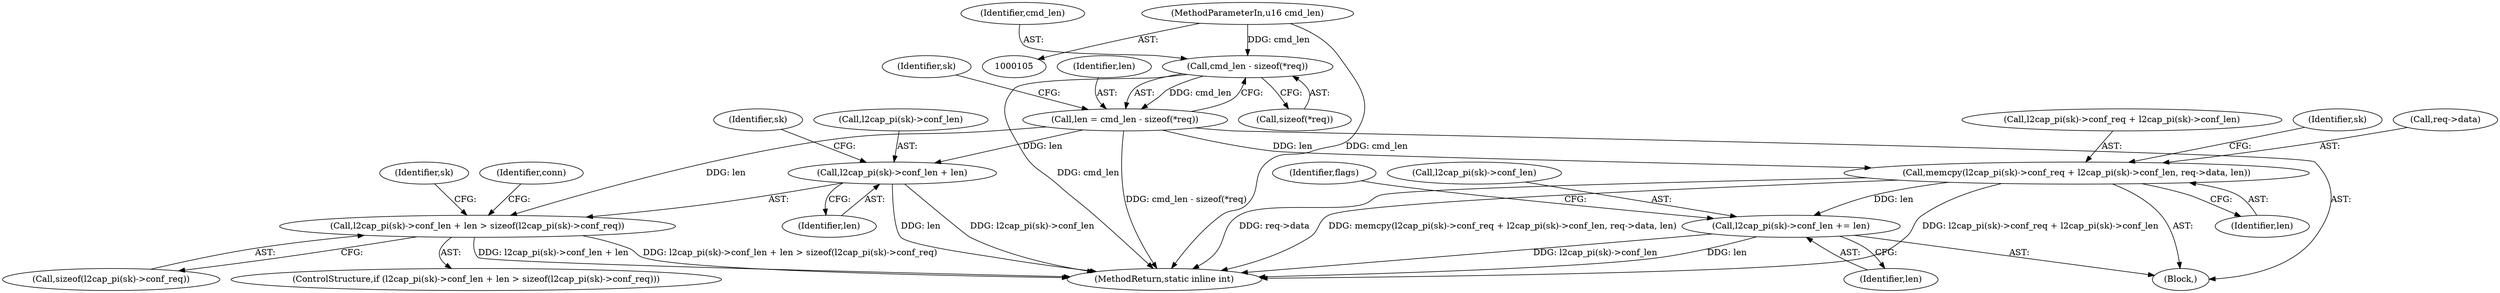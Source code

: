 digraph "0_linux_f2fcfcd670257236ebf2088bbdf26f6a8ef459fe_0@API" {
"1000161" [label="(Call,cmd_len - sizeof(*req))"];
"1000108" [label="(MethodParameterIn,u16 cmd_len)"];
"1000159" [label="(Call,len = cmd_len - sizeof(*req))"];
"1000167" [label="(Call,l2cap_pi(sk)->conf_len + len > sizeof(l2cap_pi(sk)->conf_req))"];
"1000168" [label="(Call,l2cap_pi(sk)->conf_len + len)"];
"1000193" [label="(Call,memcpy(l2cap_pi(sk)->conf_req + l2cap_pi(sk)->conf_len, req->data, len))"];
"1000207" [label="(Call,l2cap_pi(sk)->conf_len += len)"];
"1000162" [label="(Identifier,cmd_len)"];
"1000110" [label="(Block,)"];
"1000168" [label="(Call,l2cap_pi(sk)->conf_len + len)"];
"1000108" [label="(MethodParameterIn,u16 cmd_len)"];
"1000163" [label="(Call,sizeof(*req))"];
"1000173" [label="(Identifier,len)"];
"1000203" [label="(Call,req->data)"];
"1000161" [label="(Call,cmd_len - sizeof(*req))"];
"1000177" [label="(Identifier,sk)"];
"1000206" [label="(Identifier,len)"];
"1000160" [label="(Identifier,len)"];
"1000174" [label="(Call,sizeof(l2cap_pi(sk)->conf_req))"];
"1000169" [label="(Call,l2cap_pi(sk)->conf_len)"];
"1000197" [label="(Identifier,sk)"];
"1000193" [label="(Call,memcpy(l2cap_pi(sk)->conf_req + l2cap_pi(sk)->conf_len, req->data, len))"];
"1000207" [label="(Call,l2cap_pi(sk)->conf_len += len)"];
"1000304" [label="(MethodReturn,static inline int)"];
"1000212" [label="(Identifier,len)"];
"1000167" [label="(Call,l2cap_pi(sk)->conf_len + len > sizeof(l2cap_pi(sk)->conf_req))"];
"1000171" [label="(Identifier,sk)"];
"1000159" [label="(Call,len = cmd_len - sizeof(*req))"];
"1000166" [label="(ControlStructure,if (l2cap_pi(sk)->conf_len + len > sizeof(l2cap_pi(sk)->conf_req)))"];
"1000181" [label="(Identifier,conn)"];
"1000208" [label="(Call,l2cap_pi(sk)->conf_len)"];
"1000194" [label="(Call,l2cap_pi(sk)->conf_req + l2cap_pi(sk)->conf_len)"];
"1000210" [label="(Identifier,sk)"];
"1000215" [label="(Identifier,flags)"];
"1000161" -> "1000159"  [label="AST: "];
"1000161" -> "1000163"  [label="CFG: "];
"1000162" -> "1000161"  [label="AST: "];
"1000163" -> "1000161"  [label="AST: "];
"1000159" -> "1000161"  [label="CFG: "];
"1000161" -> "1000304"  [label="DDG: cmd_len"];
"1000161" -> "1000159"  [label="DDG: cmd_len"];
"1000108" -> "1000161"  [label="DDG: cmd_len"];
"1000108" -> "1000105"  [label="AST: "];
"1000108" -> "1000304"  [label="DDG: cmd_len"];
"1000159" -> "1000110"  [label="AST: "];
"1000160" -> "1000159"  [label="AST: "];
"1000171" -> "1000159"  [label="CFG: "];
"1000159" -> "1000304"  [label="DDG: cmd_len - sizeof(*req)"];
"1000159" -> "1000167"  [label="DDG: len"];
"1000159" -> "1000168"  [label="DDG: len"];
"1000159" -> "1000193"  [label="DDG: len"];
"1000167" -> "1000166"  [label="AST: "];
"1000167" -> "1000174"  [label="CFG: "];
"1000168" -> "1000167"  [label="AST: "];
"1000174" -> "1000167"  [label="AST: "];
"1000181" -> "1000167"  [label="CFG: "];
"1000197" -> "1000167"  [label="CFG: "];
"1000167" -> "1000304"  [label="DDG: l2cap_pi(sk)->conf_len + len"];
"1000167" -> "1000304"  [label="DDG: l2cap_pi(sk)->conf_len + len > sizeof(l2cap_pi(sk)->conf_req)"];
"1000168" -> "1000173"  [label="CFG: "];
"1000169" -> "1000168"  [label="AST: "];
"1000173" -> "1000168"  [label="AST: "];
"1000177" -> "1000168"  [label="CFG: "];
"1000168" -> "1000304"  [label="DDG: l2cap_pi(sk)->conf_len"];
"1000168" -> "1000304"  [label="DDG: len"];
"1000193" -> "1000110"  [label="AST: "];
"1000193" -> "1000206"  [label="CFG: "];
"1000194" -> "1000193"  [label="AST: "];
"1000203" -> "1000193"  [label="AST: "];
"1000206" -> "1000193"  [label="AST: "];
"1000210" -> "1000193"  [label="CFG: "];
"1000193" -> "1000304"  [label="DDG: l2cap_pi(sk)->conf_req + l2cap_pi(sk)->conf_len"];
"1000193" -> "1000304"  [label="DDG: req->data"];
"1000193" -> "1000304"  [label="DDG: memcpy(l2cap_pi(sk)->conf_req + l2cap_pi(sk)->conf_len, req->data, len)"];
"1000193" -> "1000207"  [label="DDG: len"];
"1000207" -> "1000110"  [label="AST: "];
"1000207" -> "1000212"  [label="CFG: "];
"1000208" -> "1000207"  [label="AST: "];
"1000212" -> "1000207"  [label="AST: "];
"1000215" -> "1000207"  [label="CFG: "];
"1000207" -> "1000304"  [label="DDG: l2cap_pi(sk)->conf_len"];
"1000207" -> "1000304"  [label="DDG: len"];
}
